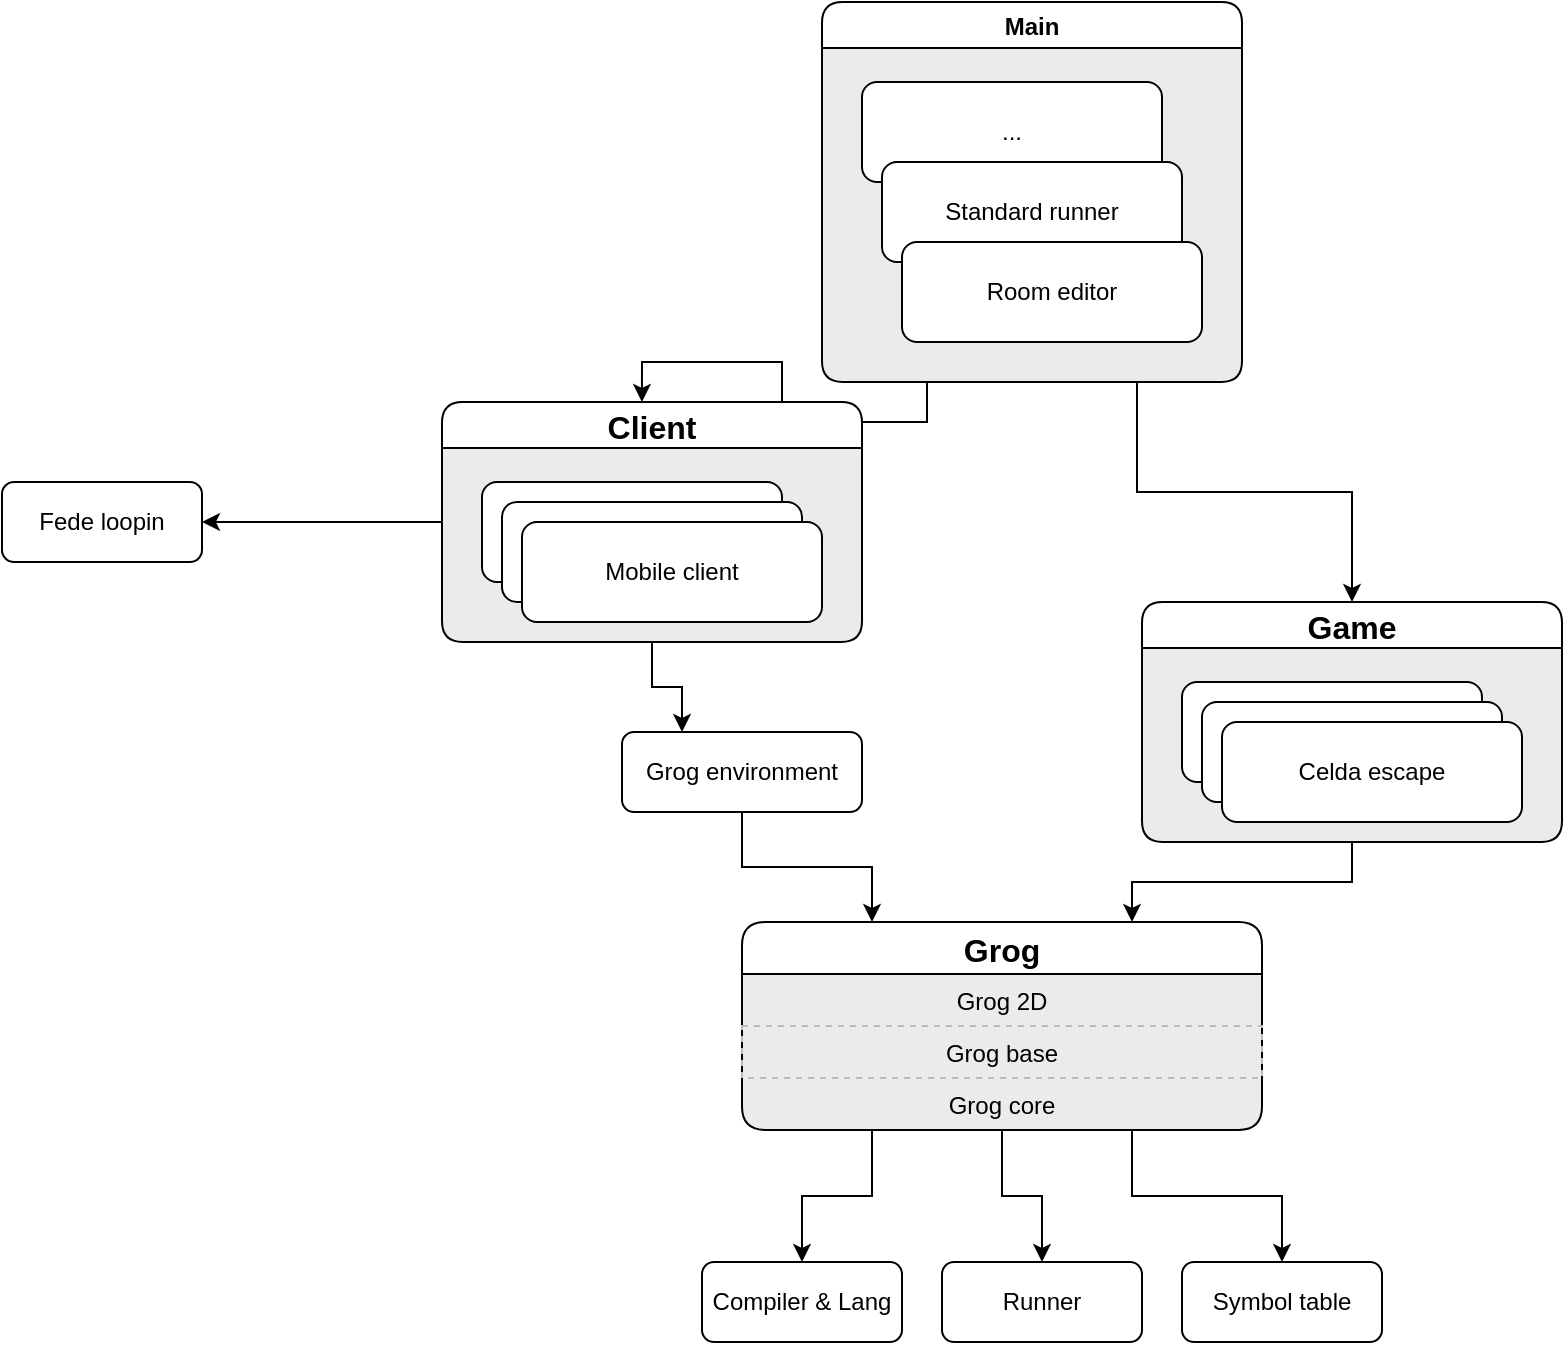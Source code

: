 <mxfile version="13.0.1" type="device"><diagram id="xn_OwRxuN8jsvwNl0dlN" name="Page-1"><mxGraphModel dx="1831" dy="548" grid="1" gridSize="10" guides="1" tooltips="1" connect="1" arrows="1" fold="1" page="1" pageScale="1" pageWidth="850" pageHeight="1100" math="0" shadow="0"><root><mxCell id="0"/><mxCell id="1" parent="0"/><mxCell id="BXq4NYC8NtaRBVPFSmCC-33" style="edgeStyle=orthogonalEdgeStyle;rounded=0;orthogonalLoop=1;jettySize=auto;html=1;exitX=0.75;exitY=1;exitDx=0;exitDy=0;entryX=0.5;entryY=0;entryDx=0;entryDy=0;" parent="1" source="BXq4NYC8NtaRBVPFSmCC-35" target="BXq4NYC8NtaRBVPFSmCC-27" edge="1"><mxGeometry relative="1" as="geometry"><mxPoint x="567.5" y="340" as="sourcePoint"/></mxGeometry></mxCell><mxCell id="BXq4NYC8NtaRBVPFSmCC-34" style="edgeStyle=orthogonalEdgeStyle;rounded=0;orthogonalLoop=1;jettySize=auto;html=1;exitX=0.25;exitY=1;exitDx=0;exitDy=0;entryX=0.476;entryY=0;entryDx=0;entryDy=0;entryPerimeter=0;" parent="1" source="BXq4NYC8NtaRBVPFSmCC-35" target="BXq4NYC8NtaRBVPFSmCC-29" edge="1"><mxGeometry relative="1" as="geometry"><mxPoint x="492.5" y="340" as="sourcePoint"/></mxGeometry></mxCell><mxCell id="BXq4NYC8NtaRBVPFSmCC-14" style="edgeStyle=orthogonalEdgeStyle;rounded=0;orthogonalLoop=1;jettySize=auto;html=1;exitX=0.5;exitY=1;exitDx=0;exitDy=0;entryX=0.25;entryY=0;entryDx=0;entryDy=0;" parent="1" source="pz2s0l1cQ94bgsSgpa-f-1" target="BXq4NYC8NtaRBVPFSmCC-39" edge="1"><mxGeometry relative="1" as="geometry"><mxPoint x="345" y="500" as="sourcePoint"/><mxPoint x="427.5" y="600" as="targetPoint"/></mxGeometry></mxCell><mxCell id="BXq4NYC8NtaRBVPFSmCC-16" value="&lt;span style=&quot;background-color: rgb(255 , 255 , 255)&quot;&gt;Compiler &amp;amp; Lang&lt;/span&gt;" style="rounded=1;whiteSpace=wrap;html=1;" parent="1" vertex="1"><mxGeometry x="340" y="730" width="100" height="40" as="geometry"/></mxCell><mxCell id="BXq4NYC8NtaRBVPFSmCC-17" value="Symbol table" style="rounded=1;whiteSpace=wrap;html=1;" parent="1" vertex="1"><mxGeometry x="580" y="730" width="100" height="40" as="geometry"/></mxCell><mxCell id="BXq4NYC8NtaRBVPFSmCC-22" value="Runner" style="rounded=1;whiteSpace=wrap;html=1;" parent="1" vertex="1"><mxGeometry x="460" y="730" width="100" height="40" as="geometry"/></mxCell><mxCell id="BXq4NYC8NtaRBVPFSmCC-28" style="edgeStyle=orthogonalEdgeStyle;rounded=0;orthogonalLoop=1;jettySize=auto;html=1;exitX=0.5;exitY=1;exitDx=0;exitDy=0;entryX=0.75;entryY=0;entryDx=0;entryDy=0;" parent="1" source="BXq4NYC8NtaRBVPFSmCC-27" target="BXq4NYC8NtaRBVPFSmCC-39" edge="1"><mxGeometry relative="1" as="geometry"><mxPoint x="562.5" y="600" as="targetPoint"/></mxGeometry></mxCell><mxCell id="BXq4NYC8NtaRBVPFSmCC-27" value="Game" style="swimlane;rounded=1;shadow=0;glass=0;comic=0;strokeColor=#000000;fillColor=#ffffff;gradientColor=none;fontSize=16;swimlaneFillColor=#EBEBEB;" parent="1" vertex="1"><mxGeometry x="560" y="400" width="210" height="120" as="geometry"/></mxCell><mxCell id="BXq4NYC8NtaRBVPFSmCC-11" value="" style="rounded=1;whiteSpace=wrap;html=1;" parent="BXq4NYC8NtaRBVPFSmCC-27" vertex="1"><mxGeometry x="20" y="40" width="150" height="50" as="geometry"/></mxCell><mxCell id="BXq4NYC8NtaRBVPFSmCC-12" value="" style="rounded=1;whiteSpace=wrap;html=1;" parent="BXq4NYC8NtaRBVPFSmCC-27" vertex="1"><mxGeometry x="30" y="50" width="150" height="50" as="geometry"/></mxCell><mxCell id="BXq4NYC8NtaRBVPFSmCC-13" value="Celda escape" style="rounded=1;whiteSpace=wrap;html=1;" parent="BXq4NYC8NtaRBVPFSmCC-27" vertex="1"><mxGeometry x="40" y="60" width="150" height="50" as="geometry"/></mxCell><mxCell id="BXq4NYC8NtaRBVPFSmCC-49" style="edgeStyle=orthogonalEdgeStyle;rounded=0;orthogonalLoop=1;jettySize=auto;html=1;exitX=0;exitY=0.5;exitDx=0;exitDy=0;entryX=1;entryY=0.5;entryDx=0;entryDy=0;fontSize=16;" parent="1" source="BXq4NYC8NtaRBVPFSmCC-29" target="BXq4NYC8NtaRBVPFSmCC-47" edge="1"><mxGeometry relative="1" as="geometry"/></mxCell><mxCell id="BXq4NYC8NtaRBVPFSmCC-29" value="Client" style="swimlane;rounded=1;shadow=0;glass=0;comic=0;strokeColor=#000000;fillColor=#ffffff;gradientColor=none;startSize=23;fontSize=16;swimlaneFillColor=#EBEBEB;" parent="1" vertex="1"><mxGeometry x="210" y="300" width="210" height="120" as="geometry"><mxRectangle x="250" y="400" width="80" height="23" as="alternateBounds"/></mxGeometry></mxCell><mxCell id="BXq4NYC8NtaRBVPFSmCC-30" value="" style="rounded=1;whiteSpace=wrap;html=1;" parent="BXq4NYC8NtaRBVPFSmCC-29" vertex="1"><mxGeometry x="20" y="40" width="150" height="50" as="geometry"/></mxCell><mxCell id="BXq4NYC8NtaRBVPFSmCC-31" value="" style="rounded=1;whiteSpace=wrap;html=1;" parent="BXq4NYC8NtaRBVPFSmCC-29" vertex="1"><mxGeometry x="30" y="50" width="150" height="50" as="geometry"/></mxCell><mxCell id="BXq4NYC8NtaRBVPFSmCC-32" value="Mobile client" style="rounded=1;whiteSpace=wrap;html=1;" parent="BXq4NYC8NtaRBVPFSmCC-29" vertex="1"><mxGeometry x="40" y="60" width="150" height="50" as="geometry"/></mxCell><mxCell id="BXq4NYC8NtaRBVPFSmCC-35" value="Main" style="swimlane;rounded=1;shadow=0;glass=0;comic=0;strokeColor=#000000;fillColor=#ffffff;gradientColor=none;swimlaneFillColor=#EBEBEB;" parent="1" vertex="1"><mxGeometry x="400" y="100" width="210" height="190" as="geometry"/></mxCell><mxCell id="BXq4NYC8NtaRBVPFSmCC-36" value="..." style="rounded=1;whiteSpace=wrap;html=1;" parent="BXq4NYC8NtaRBVPFSmCC-35" vertex="1"><mxGeometry x="20" y="40" width="150" height="50" as="geometry"/></mxCell><mxCell id="BXq4NYC8NtaRBVPFSmCC-37" value="Standard runner" style="rounded=1;whiteSpace=wrap;html=1;" parent="BXq4NYC8NtaRBVPFSmCC-35" vertex="1"><mxGeometry x="30" y="80" width="150" height="50" as="geometry"/></mxCell><mxCell id="BXq4NYC8NtaRBVPFSmCC-38" value="Room editor" style="rounded=1;whiteSpace=wrap;html=1;" parent="BXq4NYC8NtaRBVPFSmCC-35" vertex="1"><mxGeometry x="40" y="120" width="150" height="50" as="geometry"/></mxCell><mxCell id="BXq4NYC8NtaRBVPFSmCC-44" style="edgeStyle=orthogonalEdgeStyle;rounded=0;orthogonalLoop=1;jettySize=auto;html=1;exitX=0.25;exitY=1;exitDx=0;exitDy=0;entryX=0.5;entryY=0;entryDx=0;entryDy=0;fontSize=16;" parent="1" source="BXq4NYC8NtaRBVPFSmCC-39" target="BXq4NYC8NtaRBVPFSmCC-16" edge="1"><mxGeometry relative="1" as="geometry"/></mxCell><mxCell id="BXq4NYC8NtaRBVPFSmCC-45" style="edgeStyle=orthogonalEdgeStyle;rounded=0;orthogonalLoop=1;jettySize=auto;html=1;exitX=0.5;exitY=1;exitDx=0;exitDy=0;entryX=0.5;entryY=0;entryDx=0;entryDy=0;fontSize=16;" parent="1" source="BXq4NYC8NtaRBVPFSmCC-39" target="BXq4NYC8NtaRBVPFSmCC-22" edge="1"><mxGeometry relative="1" as="geometry"/></mxCell><mxCell id="BXq4NYC8NtaRBVPFSmCC-46" style="edgeStyle=orthogonalEdgeStyle;rounded=0;orthogonalLoop=1;jettySize=auto;html=1;exitX=0.75;exitY=1;exitDx=0;exitDy=0;entryX=0.5;entryY=0;entryDx=0;entryDy=0;fontSize=16;" parent="1" source="BXq4NYC8NtaRBVPFSmCC-39" target="BXq4NYC8NtaRBVPFSmCC-17" edge="1"><mxGeometry relative="1" as="geometry"/></mxCell><mxCell id="BXq4NYC8NtaRBVPFSmCC-47" value="Fede loopin" style="rounded=1;whiteSpace=wrap;html=1;" parent="1" vertex="1"><mxGeometry x="-10" y="340" width="100" height="40" as="geometry"/></mxCell><mxCell id="BXq4NYC8NtaRBVPFSmCC-39" value="Grog" style="swimlane;fontStyle=1;childLayout=stackLayout;horizontal=1;startSize=26;fillColor=#ffffff;horizontalStack=0;resizeParent=1;resizeParentMax=0;resizeLast=0;collapsible=1;marginBottom=0;rounded=1;shadow=0;glass=0;comic=0;strokeColor=#000000;fontSize=16;swimlaneLine=1;swimlaneFillColor=#EBEBEB;" parent="1" vertex="1"><mxGeometry x="360" y="560" width="260" height="104" as="geometry"/></mxCell><mxCell id="BXq4NYC8NtaRBVPFSmCC-40" value="Grog 2D" style="text;strokeColor=none;fillColor=none;align=center;verticalAlign=top;spacingLeft=4;spacingRight=4;overflow=hidden;rotatable=0;points=[[0,0.5],[1,0.5]];portConstraint=eastwest;perimeterSpacing=0;strokeWidth=1;dashed=1;" parent="BXq4NYC8NtaRBVPFSmCC-39" vertex="1"><mxGeometry y="26" width="260" height="26" as="geometry"/></mxCell><mxCell id="BXq4NYC8NtaRBVPFSmCC-41" value="Grog base" style="text;strokeColor=#BABABA;fillColor=none;align=center;verticalAlign=top;spacingLeft=4;spacingRight=4;overflow=hidden;rotatable=0;points=[[0,0.5],[1,0.5]];portConstraint=eastwest;perimeterSpacing=0;strokeWidth=1;dashed=1;" parent="BXq4NYC8NtaRBVPFSmCC-39" vertex="1"><mxGeometry y="52" width="260" height="26" as="geometry"/></mxCell><mxCell id="BXq4NYC8NtaRBVPFSmCC-42" value="Grog core" style="text;strokeColor=none;fillColor=none;align=center;verticalAlign=top;spacingLeft=4;spacingRight=4;overflow=hidden;rotatable=0;points=[[0,0.5],[1,0.5]];portConstraint=eastwest;perimeterSpacing=0;strokeWidth=1;dashed=1;" parent="BXq4NYC8NtaRBVPFSmCC-39" vertex="1"><mxGeometry y="78" width="260" height="26" as="geometry"/></mxCell><mxCell id="pz2s0l1cQ94bgsSgpa-f-1" value="Grog environment" style="rounded=1;whiteSpace=wrap;html=1;" vertex="1" parent="1"><mxGeometry x="300" y="465" width="120" height="40" as="geometry"/></mxCell><mxCell id="pz2s0l1cQ94bgsSgpa-f-2" style="edgeStyle=orthogonalEdgeStyle;rounded=0;orthogonalLoop=1;jettySize=auto;html=1;exitX=0.5;exitY=1;exitDx=0;exitDy=0;entryX=0.25;entryY=0;entryDx=0;entryDy=0;" edge="1" parent="1" source="BXq4NYC8NtaRBVPFSmCC-29" target="pz2s0l1cQ94bgsSgpa-f-1"><mxGeometry relative="1" as="geometry"><mxPoint x="315" y="420" as="sourcePoint"/><mxPoint x="425" y="560" as="targetPoint"/></mxGeometry></mxCell></root></mxGraphModel></diagram></mxfile>
